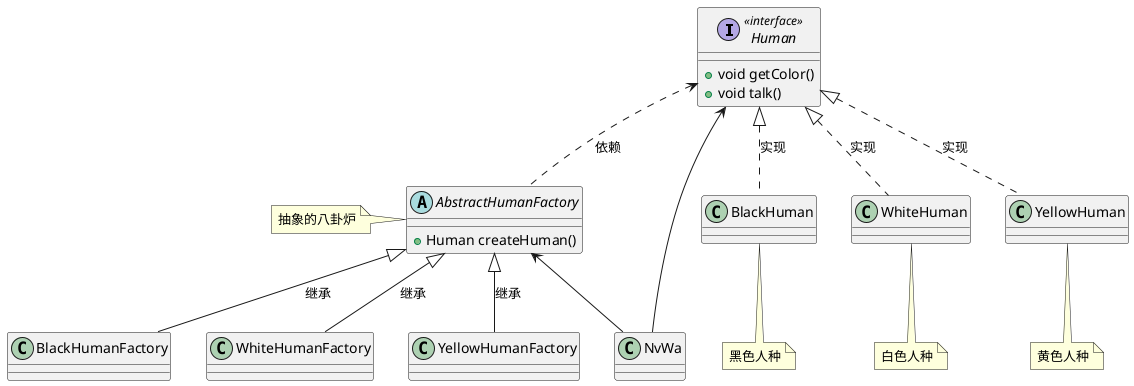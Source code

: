 @startuml

interface Human<<interface>> {
    + void getColor()
    + void talk()
}

class BlackHuman

class WhiteHuman

class YellowHuman


abstract class AbstractHumanFactory {
    + Human createHuman()
}

class BlackHumanFactory {
}
class WhiteHumanFactory {
}
class YellowHumanFactory {
}



class NvWa

Human <-- NvWa
AbstractHumanFactory <-- NvWa

Human <|.. BlackHuman : 实现
Human <|.. WhiteHuman : 实现
Human <|.. YellowHuman : 实现

AbstractHumanFactory <|-- BlackHumanFactory : 继承
AbstractHumanFactory <|-- WhiteHumanFactory : 继承
AbstractHumanFactory <|-- YellowHumanFactory : 继承

Human <.. AbstractHumanFactory : 依赖


note left of AbstractHumanFactory : 抽象的八卦炉
note bottom of BlackHuman : 黑色人种
note bottom of WhiteHuman : 白色人种
note bottom of YellowHuman : 黄色人种

@enduml